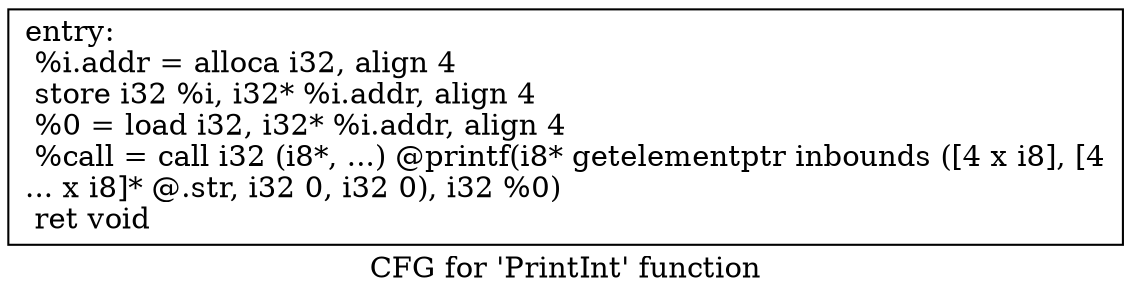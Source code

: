 digraph "CFG for 'PrintInt' function" {
	label="CFG for 'PrintInt' function";

	Node0x7ffdab506700 [shape=record,label="{entry:\l  %i.addr = alloca i32, align 4\l  store i32 %i, i32* %i.addr, align 4\l  %0 = load i32, i32* %i.addr, align 4\l  %call = call i32 (i8*, ...) @printf(i8* getelementptr inbounds ([4 x i8], [4\l... x i8]* @.str, i32 0, i32 0), i32 %0)\l  ret void\l}"];
}
